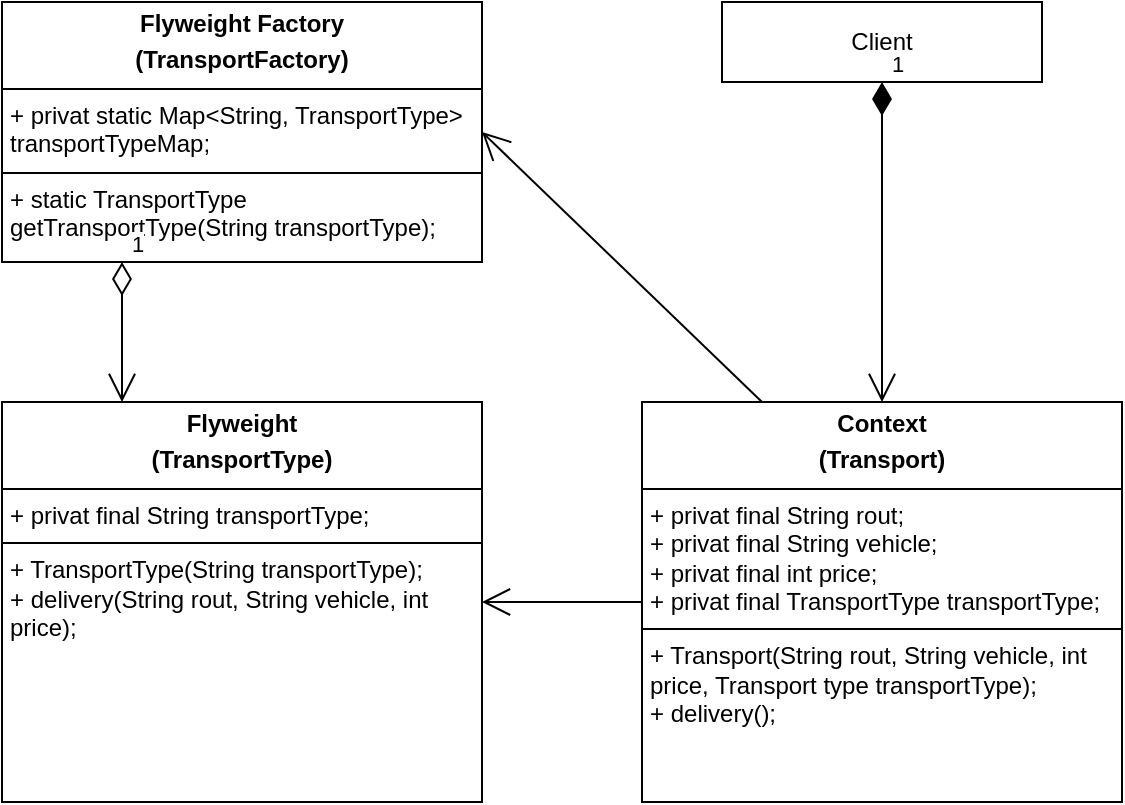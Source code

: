 <mxfile version="28.2.5">
  <diagram name="Страница — 1" id="FBxjyrEeB0JslkTeo6qK">
    <mxGraphModel dx="1281" dy="562" grid="1" gridSize="10" guides="1" tooltips="1" connect="1" arrows="1" fold="1" page="1" pageScale="1" pageWidth="1169" pageHeight="827" math="0" shadow="0">
      <root>
        <mxCell id="0" />
        <mxCell id="1" parent="0" />
        <mxCell id="zCmQiKIDgi5LrpsI2aCO-11" value="&lt;p style=&quot;margin:0px;margin-top:4px;text-align:center;&quot;&gt;&lt;b&gt;Context&lt;/b&gt;&lt;/p&gt;&lt;p style=&quot;margin:0px;margin-top:4px;text-align:center;&quot;&gt;&lt;b&gt;(Transport)&lt;/b&gt;&lt;/p&gt;&lt;hr size=&quot;1&quot; style=&quot;border-style:solid;&quot;&gt;&lt;p style=&quot;margin:0px;margin-left:4px;&quot;&gt;+ privat final String rout;&lt;/p&gt;&lt;p style=&quot;margin:0px;margin-left:4px;&quot;&gt;+ privat final String vehicle;&lt;/p&gt;&lt;p style=&quot;margin:0px;margin-left:4px;&quot;&gt;+ privat final int price;&lt;/p&gt;&lt;p style=&quot;margin:0px;margin-left:4px;&quot;&gt;+ privat final TransportType transportType;&lt;/p&gt;&lt;hr size=&quot;1&quot; style=&quot;border-style:solid;&quot;&gt;&lt;p style=&quot;margin:0px;margin-left:4px;&quot;&gt;+ Transport(String rout, String vehicle, int price, Transport type transportType);&lt;/p&gt;&lt;p style=&quot;margin:0px;margin-left:4px;&quot;&gt;+ delivery();&lt;/p&gt;" style="verticalAlign=top;align=left;overflow=fill;html=1;whiteSpace=wrap;" vertex="1" parent="1">
          <mxGeometry x="600" y="280" width="240" height="200" as="geometry" />
        </mxCell>
        <mxCell id="zCmQiKIDgi5LrpsI2aCO-12" value="&lt;p style=&quot;margin:0px;margin-top:4px;text-align:center;&quot;&gt;&lt;b&gt;Flyweight Factory&lt;/b&gt;&lt;/p&gt;&lt;p style=&quot;margin:0px;margin-top:4px;text-align:center;&quot;&gt;&lt;b&gt;(TransportFactory)&lt;/b&gt;&lt;/p&gt;&lt;hr size=&quot;1&quot; style=&quot;border-style:solid;&quot;&gt;&lt;p style=&quot;margin:0px;margin-left:4px;&quot;&gt;+ privat static Map&amp;lt;String, TransportType&amp;gt; transportTypeMap;&lt;/p&gt;&lt;hr size=&quot;1&quot; style=&quot;border-style:solid;&quot;&gt;&lt;p style=&quot;margin:0px;margin-left:4px;&quot;&gt;+ static TransportType getTransportType(String transportType);&lt;/p&gt;" style="verticalAlign=top;align=left;overflow=fill;html=1;whiteSpace=wrap;" vertex="1" parent="1">
          <mxGeometry x="280" y="80" width="240" height="130" as="geometry" />
        </mxCell>
        <mxCell id="zCmQiKIDgi5LrpsI2aCO-13" value="&lt;p style=&quot;margin:0px;margin-top:4px;text-align:center;&quot;&gt;&lt;b&gt;Flyweight&lt;/b&gt;&lt;/p&gt;&lt;p style=&quot;margin:0px;margin-top:4px;text-align:center;&quot;&gt;&lt;b&gt;(TransportType)&lt;/b&gt;&lt;/p&gt;&lt;hr size=&quot;1&quot; style=&quot;border-style:solid;&quot;&gt;&lt;p style=&quot;margin:0px;margin-left:4px;&quot;&gt;+ privat final String transportType;&lt;/p&gt;&lt;hr size=&quot;1&quot; style=&quot;border-style:solid;&quot;&gt;&lt;p style=&quot;margin:0px;margin-left:4px;&quot;&gt;+ TransportType(String transportType);&lt;/p&gt;&lt;p style=&quot;margin:0px;margin-left:4px;&quot;&gt;+ delivery(String rout, String vehicle, int price);&lt;/p&gt;" style="verticalAlign=top;align=left;overflow=fill;html=1;whiteSpace=wrap;" vertex="1" parent="1">
          <mxGeometry x="280" y="280" width="240" height="200" as="geometry" />
        </mxCell>
        <mxCell id="zCmQiKIDgi5LrpsI2aCO-14" value="Client" style="html=1;whiteSpace=wrap;" vertex="1" parent="1">
          <mxGeometry x="640" y="80" width="160" height="40" as="geometry" />
        </mxCell>
        <mxCell id="zCmQiKIDgi5LrpsI2aCO-15" value="1" style="endArrow=open;html=1;endSize=12;startArrow=diamondThin;startSize=14;startFill=1;edgeStyle=orthogonalEdgeStyle;align=left;verticalAlign=bottom;rounded=0;exitX=0.5;exitY=1;exitDx=0;exitDy=0;entryX=0.5;entryY=0;entryDx=0;entryDy=0;" edge="1" parent="1" source="zCmQiKIDgi5LrpsI2aCO-14" target="zCmQiKIDgi5LrpsI2aCO-11">
          <mxGeometry x="-1" y="3" relative="1" as="geometry">
            <mxPoint x="500" y="300" as="sourcePoint" />
            <mxPoint x="660" y="300" as="targetPoint" />
          </mxGeometry>
        </mxCell>
        <mxCell id="zCmQiKIDgi5LrpsI2aCO-16" value="1" style="endArrow=open;html=1;endSize=12;startArrow=diamondThin;startSize=14;startFill=0;edgeStyle=orthogonalEdgeStyle;align=left;verticalAlign=bottom;rounded=0;exitX=0.25;exitY=1;exitDx=0;exitDy=0;entryX=0.25;entryY=0;entryDx=0;entryDy=0;" edge="1" parent="1" source="zCmQiKIDgi5LrpsI2aCO-12" target="zCmQiKIDgi5LrpsI2aCO-13">
          <mxGeometry x="-1" y="3" relative="1" as="geometry">
            <mxPoint x="500" y="300" as="sourcePoint" />
            <mxPoint x="660" y="300" as="targetPoint" />
          </mxGeometry>
        </mxCell>
        <mxCell id="zCmQiKIDgi5LrpsI2aCO-17" value="" style="endArrow=open;endFill=1;endSize=12;html=1;rounded=0;exitX=0.25;exitY=0;exitDx=0;exitDy=0;entryX=1;entryY=0.5;entryDx=0;entryDy=0;" edge="1" parent="1" source="zCmQiKIDgi5LrpsI2aCO-11" target="zCmQiKIDgi5LrpsI2aCO-12">
          <mxGeometry width="160" relative="1" as="geometry">
            <mxPoint x="500" y="300" as="sourcePoint" />
            <mxPoint x="660" y="300" as="targetPoint" />
          </mxGeometry>
        </mxCell>
        <mxCell id="zCmQiKIDgi5LrpsI2aCO-18" value="" style="endArrow=open;endFill=1;endSize=12;html=1;rounded=0;exitX=0;exitY=0.5;exitDx=0;exitDy=0;entryX=1;entryY=0.5;entryDx=0;entryDy=0;" edge="1" parent="1" source="zCmQiKIDgi5LrpsI2aCO-11" target="zCmQiKIDgi5LrpsI2aCO-13">
          <mxGeometry width="160" relative="1" as="geometry">
            <mxPoint x="500" y="300" as="sourcePoint" />
            <mxPoint x="660" y="300" as="targetPoint" />
          </mxGeometry>
        </mxCell>
      </root>
    </mxGraphModel>
  </diagram>
</mxfile>
